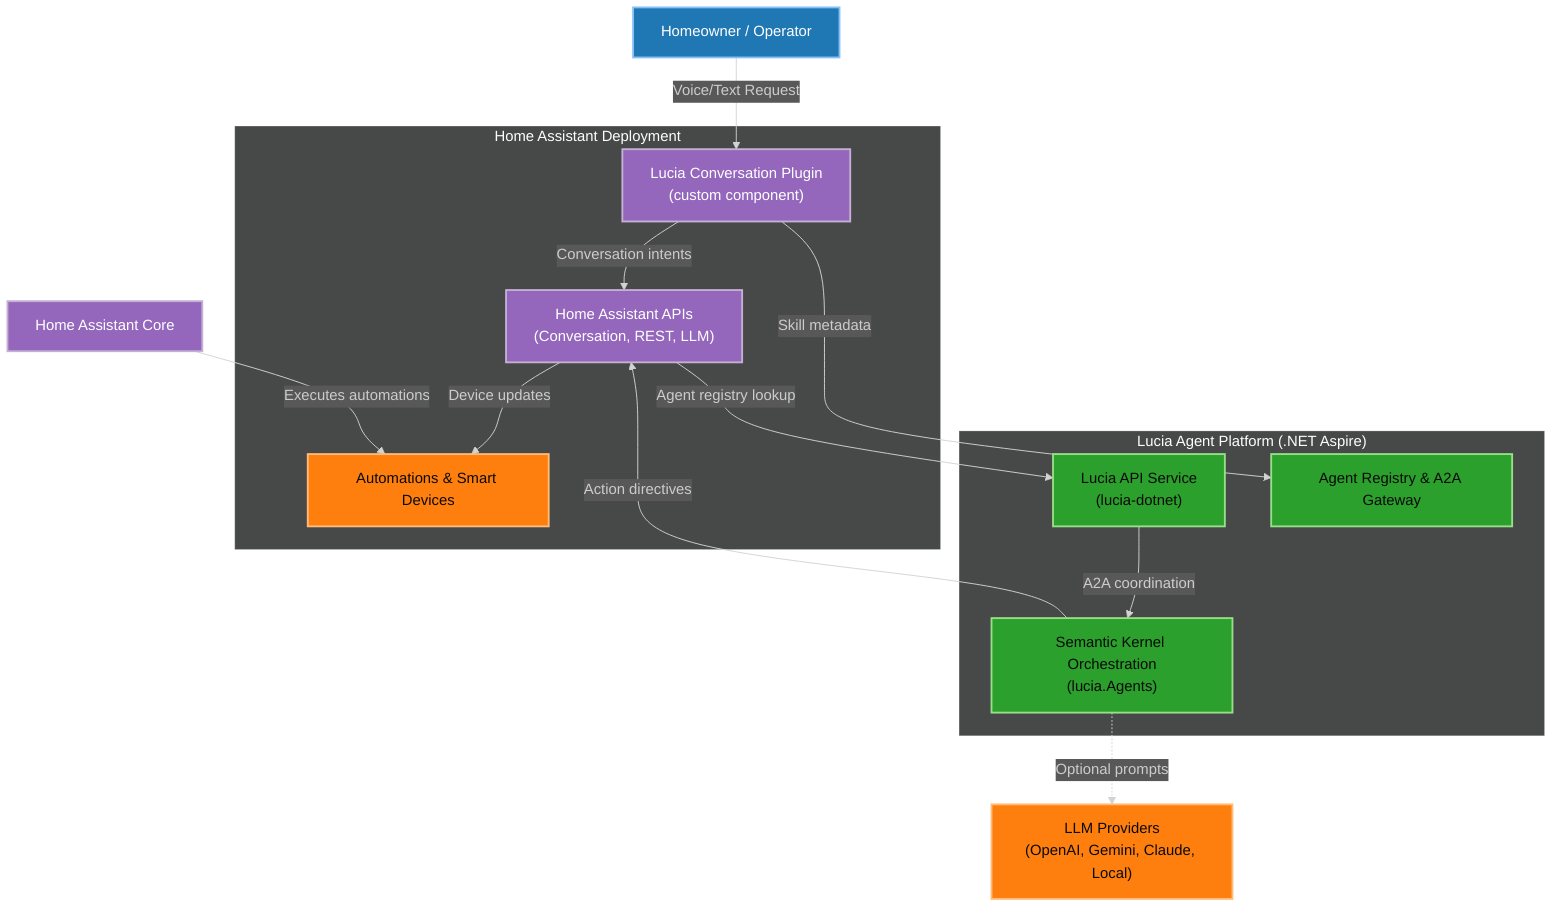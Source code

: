 ---
config:
  theme: dark
---
%% System Context Diagram
%% Audience: Solution architects & integration teams | Purpose: Highlight core actors and boundaries
flowchart TB
  classDef actor fill:#1f77b4,color:#ffffff,stroke:#85c0f9,stroke-width:2px;
  classDef platform fill:#2ca02c,color:#0a0a0a,stroke:#98df8a,stroke-width:2px;
  classDef external fill:#ff7f0e,color:#0a0a0a,stroke:#ffbb78,stroke-width:2px;
  classDef service fill:#9467bd,color:#ffffff,stroke:#c5b0d5,stroke-width:2px;

  subgraph Home_Assistant["Home Assistant Deployment"]
    haPlugin["Lucia Conversation Plugin\n(custom component)"]:::service
    haAPIs["Home Assistant APIs\n(Conversation, REST, LLM)"]:::service
    haDevices["Automations & Smart Devices"]:::external
  end

  subgraph Lucia_Platform["Lucia Agent Platform (.NET Aspire)"]
    luciaAPI["Lucia API Service\n(lucia-dotnet)"]:::platform
    registry["Agent Registry & A2A Gateway"]:::platform
    orchestration["Semantic Kernel Orchestration\n(lucia.Agents)"]:::platform
  end

  user["Homeowner / Operator"]:::actor
  haCore["Home Assistant Core"]:::service
  llmProviders["LLM Providers\n(OpenAI, Gemini, Claude, Local)"]:::external

  user -->|"Voice/Text Request"| haPlugin
  haPlugin -->|"Conversation intents"| haAPIs
  haAPIs -->|"Agent registry lookup"| luciaAPI
  luciaAPI -->|"A2A coordination"| orchestration
  orchestration -->|"Action directives"| haAPIs
  haAPIs -->|"Device updates"| haDevices
  orchestration -.->|"Optional prompts"| llmProviders
  haPlugin -->|"Skill metadata"| registry
  haCore -->|"Executes automations"| haDevices